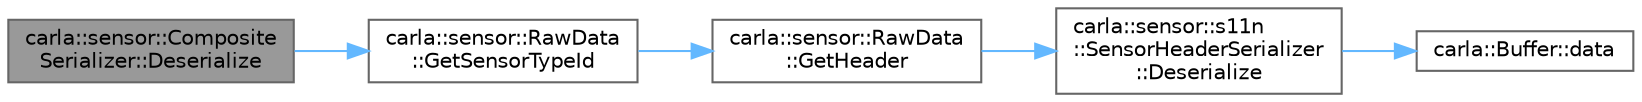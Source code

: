 digraph "carla::sensor::CompositeSerializer::Deserialize"
{
 // INTERACTIVE_SVG=YES
 // LATEX_PDF_SIZE
  bgcolor="transparent";
  edge [fontname=Helvetica,fontsize=10,labelfontname=Helvetica,labelfontsize=10];
  node [fontname=Helvetica,fontsize=10,shape=box,height=0.2,width=0.4];
  rankdir="LR";
  Node1 [id="Node000001",label="carla::sensor::Composite\lSerializer::Deserialize",height=0.2,width=0.4,color="gray40", fillcolor="grey60", style="filled", fontcolor="black",tooltip="Deserializes a Buffer by calling the \"Deserialize\" function of the serializer that generated the Buff..."];
  Node1 -> Node2 [id="edge1_Node000001_Node000002",color="steelblue1",style="solid",tooltip=" "];
  Node2 [id="Node000002",label="carla::sensor::RawData\l::GetSensorTypeId",height=0.2,width=0.4,color="grey40", fillcolor="white", style="filled",URL="$d3/da0/classcarla_1_1sensor_1_1RawData.html#adc7be4d18ab65e9462b6e8d385c143a9",tooltip="Type-id of the sensor that generated the data."];
  Node2 -> Node3 [id="edge2_Node000002_Node000003",color="steelblue1",style="solid",tooltip=" "];
  Node3 [id="Node000003",label="carla::sensor::RawData\l::GetHeader",height=0.2,width=0.4,color="grey40", fillcolor="white", style="filled",URL="$d3/da0/classcarla_1_1sensor_1_1RawData.html#a8f35a6f2ecc379a9d29cc35aebb76f1a",tooltip=" "];
  Node3 -> Node4 [id="edge3_Node000003_Node000004",color="steelblue1",style="solid",tooltip=" "];
  Node4 [id="Node000004",label="carla::sensor::s11n\l::SensorHeaderSerializer\l::Deserialize",height=0.2,width=0.4,color="grey40", fillcolor="white", style="filled",URL="$dc/df4/classcarla_1_1sensor_1_1s11n_1_1SensorHeaderSerializer.html#af3ebc96297846620c976c770d4c047ea",tooltip=" "];
  Node4 -> Node5 [id="edge4_Node000004_Node000005",color="steelblue1",style="solid",tooltip=" "];
  Node5 [id="Node000005",label="carla::Buffer::data",height=0.2,width=0.4,color="grey40", fillcolor="white", style="filled",URL="$d0/d0a/classcarla_1_1Buffer.html#a10680a1dd5dd8718b8e871b631022cdf",tooltip="直接访问分配的内存，如果没有分配内存则返回 nullptr。"];
}
